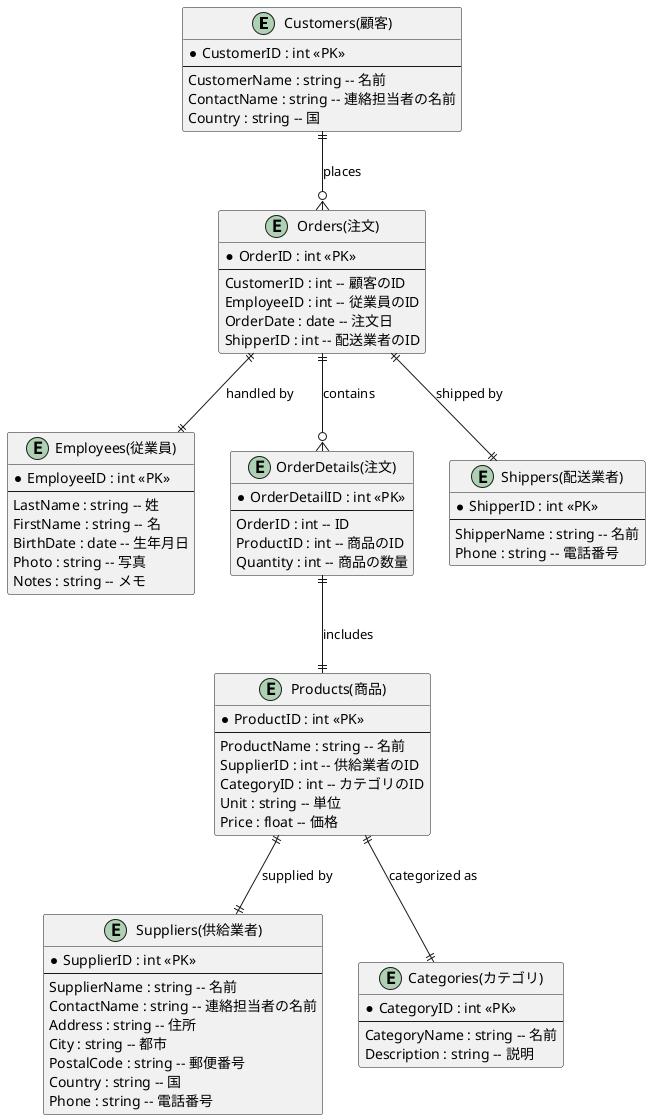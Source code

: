 @startuml
entity "Customers(顧客)" as customers {
    * CustomerID : int <<PK>>
    --
    CustomerName : string -- 名前
    ContactName : string -- 連絡担当者の名前
    Country : string -- 国
}

entity "Orders(注文)" as orders {
    * OrderID : int <<PK>>
    --
    CustomerID : int -- 顧客のID
    EmployeeID : int -- 従業員のID
    OrderDate : date -- 注文日
    ShipperID : int -- 配送業者のID
}

entity "Employees(従業員)" as employees {
    * EmployeeID : int <<PK>>
    --
    LastName : string -- 姓
    FirstName : string -- 名
    BirthDate : date -- 生年月日
    Photo : string -- 写真
    Notes : string -- メモ
}

entity "OrderDetails(注文)" as orderdetails {
    * OrderDetailID : int <<PK>>
    --
    OrderID : int -- ID
    ProductID : int -- 商品のID
    Quantity : int -- 商品の数量
}

entity "Products(商品)" as products {
    * ProductID : int <<PK>>
    --
    ProductName : string -- 名前
    SupplierID : int -- 供給業者のID
    CategoryID : int -- カテゴリのID
    Unit : string -- 単位
    Price : float -- 価格
}

entity "Suppliers(供給業者)" as suppliers {
    * SupplierID : int <<PK>>
    --
    SupplierName : string -- 名前
    ContactName : string -- 連絡担当者の名前
    Address : string -- 住所
    City : string -- 都市
    PostalCode : string -- 郵便番号
    Country : string -- 国
    Phone : string -- 電話番号
}

entity "Shippers(配送業者)" as shippers {
    * ShipperID : int <<PK>>
    --
    ShipperName : string -- 名前
    Phone : string -- 電話番号
}

entity "Categories(カテゴリ)" as categories {
    * CategoryID : int <<PK>>
    --
    CategoryName : string -- 名前
    Description : string -- 説明
}

customers ||--o{ orders : "places"
orders ||--o{ orderdetails : "contains"
orders ||--|| employees : "handled by"
orderdetails ||--|| products : "includes"
products ||--|| suppliers : "supplied by"
orders ||--|| shippers : "shipped by"
products ||--|| categories : "categorized as"
@enduml
